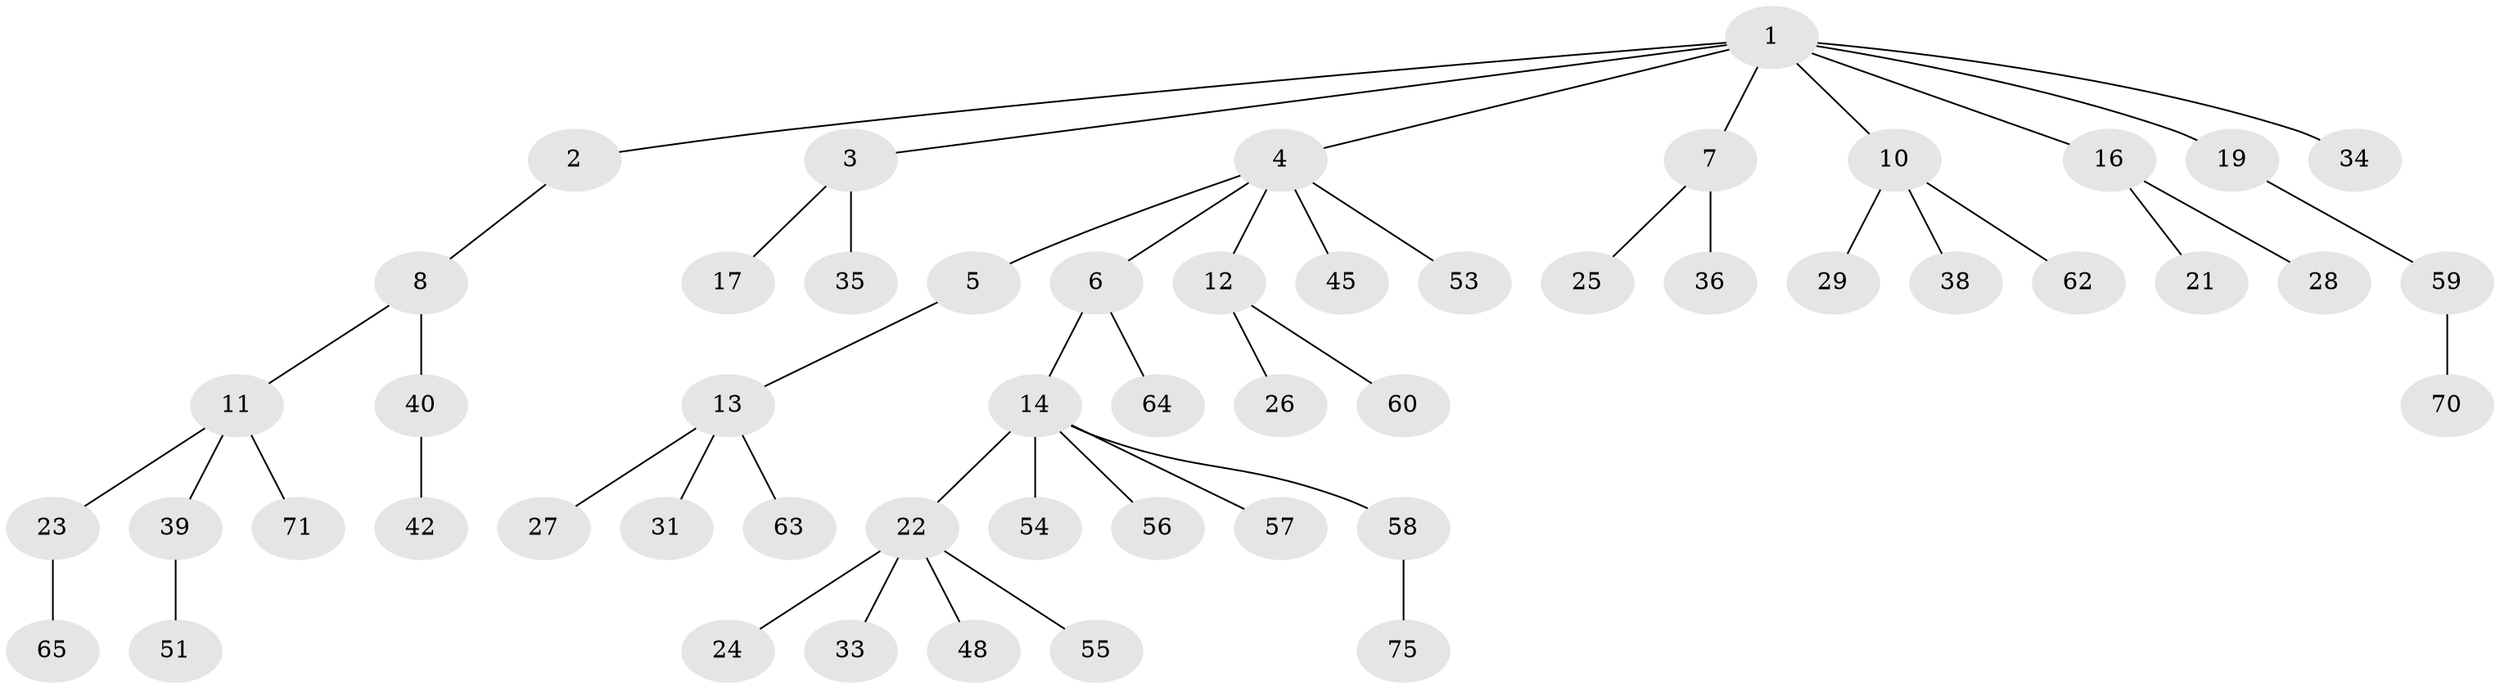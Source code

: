 // original degree distribution, {9: 0.01282051282051282, 3: 0.11538461538461539, 4: 0.0641025641025641, 7: 0.01282051282051282, 2: 0.16666666666666666, 1: 0.5769230769230769, 5: 0.05128205128205128}
// Generated by graph-tools (version 1.1) at 2025/42/03/06/25 10:42:06]
// undirected, 52 vertices, 51 edges
graph export_dot {
graph [start="1"]
  node [color=gray90,style=filled];
  1 [super="+9"];
  2 [super="+18"];
  3 [super="+76"];
  4 [super="+46"];
  5;
  6 [super="+52"];
  7 [super="+15"];
  8 [super="+37"];
  10 [super="+30"];
  11 [super="+68"];
  12 [super="+50"];
  13 [super="+74"];
  14 [super="+49"];
  16 [super="+20"];
  17;
  19;
  21;
  22 [super="+32"];
  23 [super="+41"];
  24;
  25 [super="+66"];
  26;
  27;
  28;
  29;
  31 [super="+43"];
  33;
  34 [super="+72"];
  35;
  36;
  38 [super="+47"];
  39 [super="+44"];
  40 [super="+67"];
  42;
  45;
  48;
  51 [super="+61"];
  53;
  54;
  55;
  56;
  57;
  58;
  59 [super="+78"];
  60;
  62;
  63 [super="+73"];
  64 [super="+77"];
  65 [super="+69"];
  70;
  71;
  75;
  1 -- 2;
  1 -- 3;
  1 -- 4;
  1 -- 7;
  1 -- 10;
  1 -- 16;
  1 -- 19;
  1 -- 34;
  2 -- 8;
  3 -- 17;
  3 -- 35;
  4 -- 5;
  4 -- 6;
  4 -- 12;
  4 -- 45;
  4 -- 53;
  5 -- 13;
  6 -- 14;
  6 -- 64;
  7 -- 25;
  7 -- 36;
  8 -- 11;
  8 -- 40;
  10 -- 29;
  10 -- 38;
  10 -- 62;
  11 -- 23;
  11 -- 39;
  11 -- 71;
  12 -- 26;
  12 -- 60;
  13 -- 27;
  13 -- 31;
  13 -- 63;
  14 -- 22;
  14 -- 54;
  14 -- 57;
  14 -- 56;
  14 -- 58;
  16 -- 28;
  16 -- 21;
  19 -- 59;
  22 -- 24;
  22 -- 48;
  22 -- 33;
  22 -- 55;
  23 -- 65;
  39 -- 51;
  40 -- 42;
  58 -- 75;
  59 -- 70;
}
